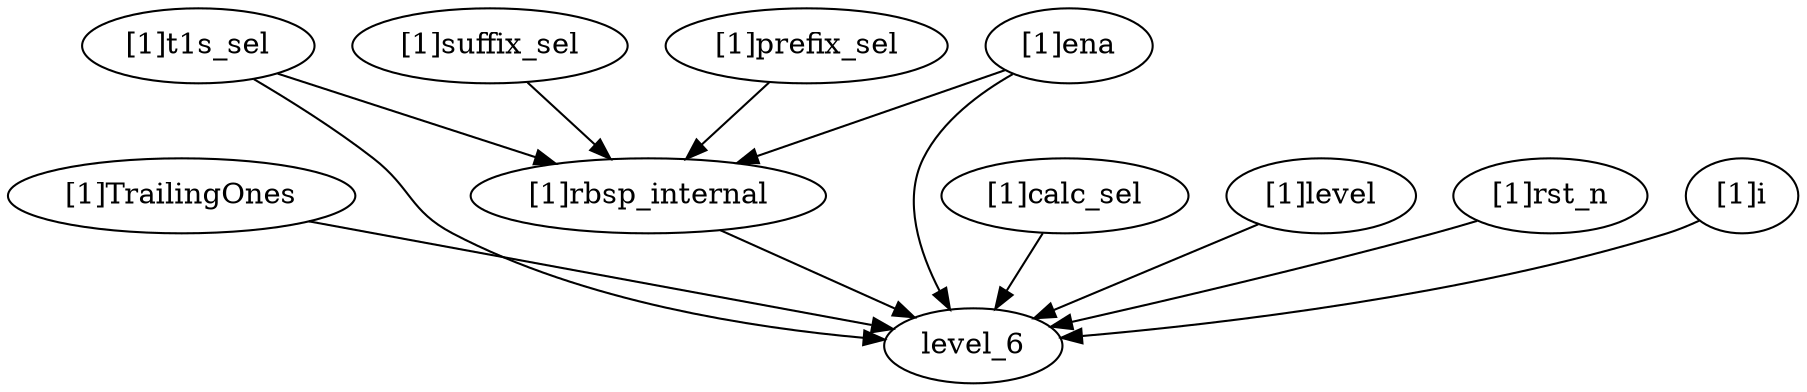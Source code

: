 strict digraph "" {
	"[1]TrailingOnes"	 [complexity=2,
		importance=0.0668339487838,
		rank=0.0334169743919];
	level_6	 [complexity=0,
		importance=0.0239813088261,
		rank=0.0];
	"[1]TrailingOnes" -> level_6;
	"[1]suffix_sel"	 [complexity=10,
		importance=0.274212211975,
		rank=0.0274212211975];
	"[1]rbsp_internal"	 [complexity=6,
		importance=0.127670440422,
		rank=0.021278406737];
	"[1]suffix_sel" -> "[1]rbsp_internal";
	"[1]t1s_sel"	 [complexity=10,
		importance=0.274212211975,
		rank=0.0274212211975];
	"[1]t1s_sel" -> level_6;
	"[1]t1s_sel" -> "[1]rbsp_internal";
	"[1]ena"	 [complexity=10,
		importance=0.274212211975,
		rank=0.0274212211975];
	"[1]ena" -> level_6;
	"[1]ena" -> "[1]rbsp_internal";
	"[1]calc_sel"	 [complexity=2,
		importance=0.0428526399576,
		rank=0.0214263199788];
	"[1]calc_sel" -> level_6;
	"[1]level"	 [complexity=2,
		importance=0.0730002722935,
		rank=0.0365001361467];
	"[1]level" -> level_6;
	"[1]prefix_sel"	 [complexity=10,
		importance=0.274212211975,
		rank=0.0274212211975];
	"[1]prefix_sel" -> "[1]rbsp_internal";
	"[1]rst_n"	 [complexity=1,
		importance=0.162759184088,
		rank=0.162759184088];
	"[1]rst_n" -> level_6;
	"[1]rbsp_internal" -> level_6;
	"[1]i"	 [complexity=2,
		importance=0.138777875262,
		rank=0.0693889376311];
	"[1]i" -> level_6;
}
